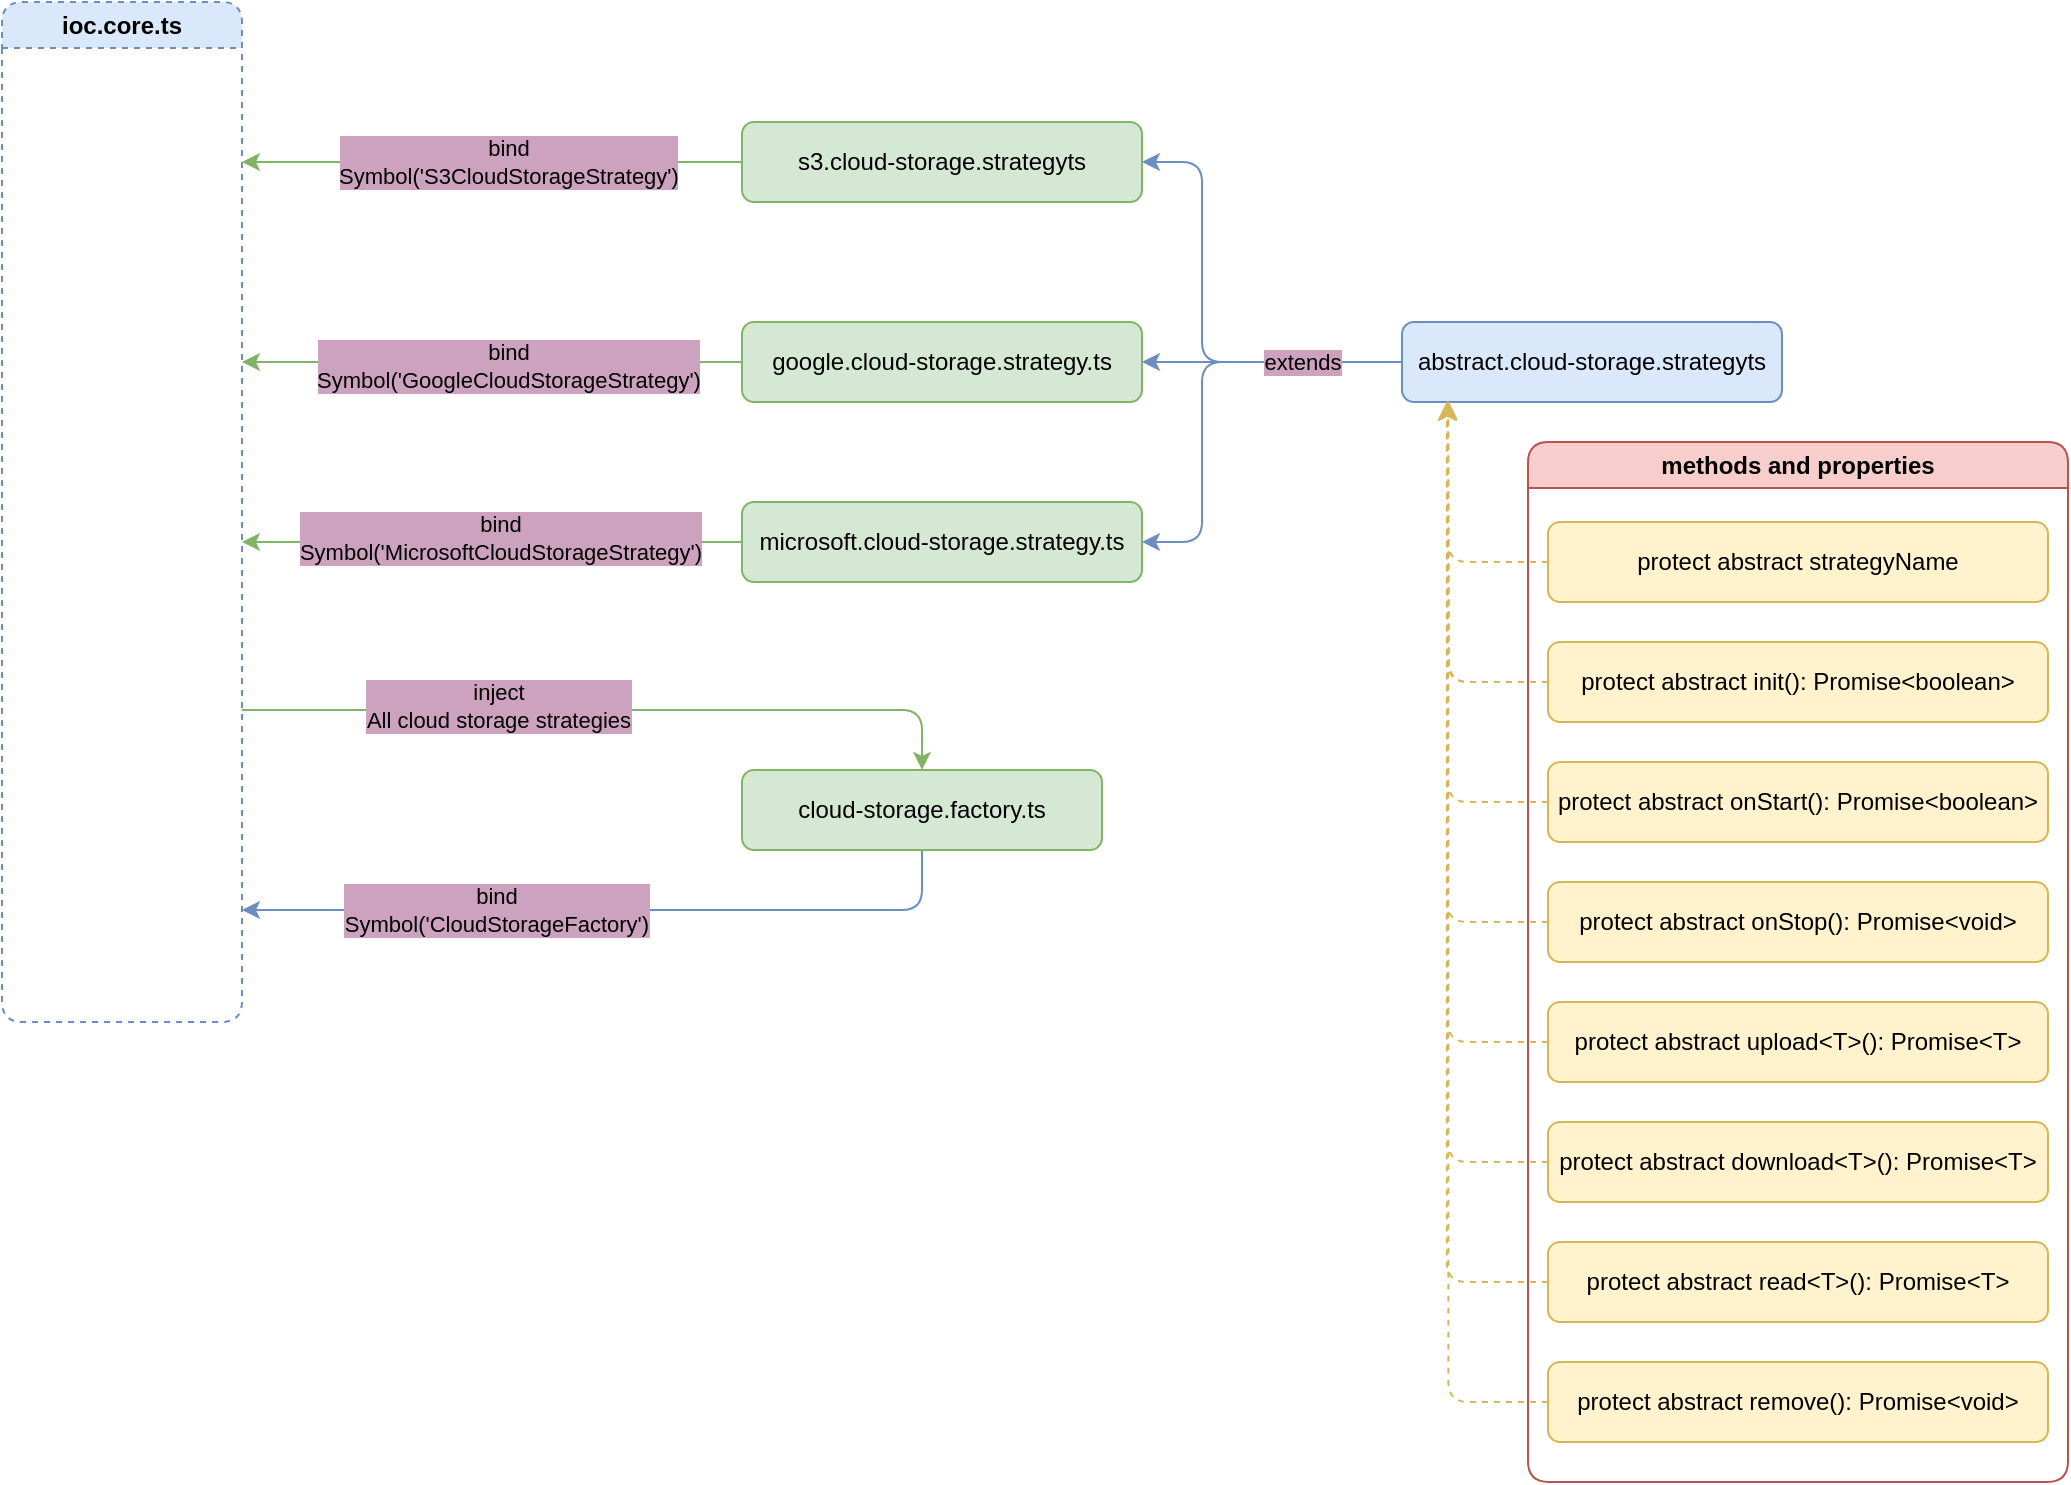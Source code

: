 <mxfile version="21.1.4" type="device">
  <diagram name="Страница 1" id="WoqDAE_oMoKW68vzLQhR">
    <mxGraphModel dx="2000" dy="527" grid="1" gridSize="10" guides="1" tooltips="1" connect="1" arrows="1" fold="1" page="1" pageScale="1" pageWidth="827" pageHeight="1169" math="0" shadow="0">
      <root>
        <mxCell id="0" />
        <mxCell id="1" parent="0" />
        <mxCell id="4fexfYk7WuTx_6H0amcR-1" value="ioc.core.ts" style="swimlane;whiteSpace=wrap;html=1;rounded=1;dashed=1;fillColor=#dae8fc;strokeColor=#6c8ebf;" parent="1" vertex="1">
          <mxGeometry x="-40" y="130" width="120" height="510" as="geometry" />
        </mxCell>
        <mxCell id="4fexfYk7WuTx_6H0amcR-2" style="edgeStyle=orthogonalEdgeStyle;rounded=0;orthogonalLoop=1;jettySize=auto;html=1;fillColor=#d5e8d4;strokeColor=#82b366;" parent="1" source="4fexfYk7WuTx_6H0amcR-4" edge="1">
          <mxGeometry relative="1" as="geometry">
            <mxPoint x="80" y="210" as="targetPoint" />
          </mxGeometry>
        </mxCell>
        <mxCell id="4fexfYk7WuTx_6H0amcR-3" value="bind&lt;br&gt;Symbol(&#39;S3CloudStorageStrategy&#39;)" style="edgeLabel;html=1;align=center;verticalAlign=middle;resizable=0;points=[];labelBackgroundColor=#CDA2BE;" parent="4fexfYk7WuTx_6H0amcR-2" vertex="1" connectable="0">
          <mxGeometry x="-0.066" relative="1" as="geometry">
            <mxPoint as="offset" />
          </mxGeometry>
        </mxCell>
        <mxCell id="4fexfYk7WuTx_6H0amcR-4" value="s3.cloud-storage.strategyts" style="rounded=1;whiteSpace=wrap;html=1;fillColor=#d5e8d4;strokeColor=#82b366;" parent="1" vertex="1">
          <mxGeometry x="330" y="190" width="200" height="40" as="geometry" />
        </mxCell>
        <mxCell id="4fexfYk7WuTx_6H0amcR-5" style="edgeStyle=orthogonalEdgeStyle;rounded=0;orthogonalLoop=1;jettySize=auto;html=1;exitX=0;exitY=0.5;exitDx=0;exitDy=0;fillColor=#d5e8d4;strokeColor=#82b366;" parent="1" source="4fexfYk7WuTx_6H0amcR-6" edge="1">
          <mxGeometry relative="1" as="geometry">
            <mxPoint x="80" y="310" as="targetPoint" />
          </mxGeometry>
        </mxCell>
        <mxCell id="4fexfYk7WuTx_6H0amcR-6" value="google.cloud-storage.strategy.ts" style="rounded=1;whiteSpace=wrap;html=1;fillColor=#d5e8d4;strokeColor=#82b366;" parent="1" vertex="1">
          <mxGeometry x="330" y="290" width="200" height="40" as="geometry" />
        </mxCell>
        <mxCell id="4fexfYk7WuTx_6H0amcR-7" style="edgeStyle=orthogonalEdgeStyle;rounded=0;orthogonalLoop=1;jettySize=auto;html=1;fillColor=#d5e8d4;strokeColor=#82b366;" parent="1" source="4fexfYk7WuTx_6H0amcR-9" edge="1">
          <mxGeometry relative="1" as="geometry">
            <mxPoint x="80" y="400" as="targetPoint" />
            <Array as="points">
              <mxPoint x="220" y="400" />
              <mxPoint x="220" y="400" />
            </Array>
          </mxGeometry>
        </mxCell>
        <mxCell id="4fexfYk7WuTx_6H0amcR-8" value="bind&lt;br&gt;Symbol(&#39;MicrosoftCloudStorageStrategy&#39;)" style="edgeLabel;html=1;align=center;verticalAlign=middle;resizable=0;points=[];labelBackgroundColor=#CDA2BE;" parent="4fexfYk7WuTx_6H0amcR-7" vertex="1" connectable="0">
          <mxGeometry x="0.083" y="-2" relative="1" as="geometry">
            <mxPoint x="14" as="offset" />
          </mxGeometry>
        </mxCell>
        <mxCell id="4fexfYk7WuTx_6H0amcR-9" value="microsoft.cloud-storage.strategy.ts" style="rounded=1;whiteSpace=wrap;html=1;fillColor=#d5e8d4;strokeColor=#82b366;" parent="1" vertex="1">
          <mxGeometry x="330" y="380" width="200" height="40" as="geometry" />
        </mxCell>
        <mxCell id="4fexfYk7WuTx_6H0amcR-10" value="bind&lt;br&gt;Symbol(&#39;GoogleCloudStorageStrategy&#39;)" style="edgeLabel;html=1;align=center;verticalAlign=middle;resizable=0;points=[];labelBackgroundColor=#CDA2BE;" parent="1" vertex="1" connectable="0">
          <mxGeometry x="209.997" y="230" as="geometry">
            <mxPoint x="3" y="82" as="offset" />
          </mxGeometry>
        </mxCell>
        <mxCell id="4fexfYk7WuTx_6H0amcR-11" style="edgeStyle=orthogonalEdgeStyle;rounded=1;orthogonalLoop=1;jettySize=auto;html=1;entryX=1;entryY=0.5;entryDx=0;entryDy=0;fillColor=#dae8fc;strokeColor=#6c8ebf;" parent="1" source="4fexfYk7WuTx_6H0amcR-17" target="4fexfYk7WuTx_6H0amcR-4" edge="1">
          <mxGeometry relative="1" as="geometry">
            <Array as="points">
              <mxPoint x="560" y="310" />
              <mxPoint x="560" y="210" />
            </Array>
          </mxGeometry>
        </mxCell>
        <mxCell id="4fexfYk7WuTx_6H0amcR-12" style="edgeStyle=orthogonalEdgeStyle;rounded=1;orthogonalLoop=1;jettySize=auto;html=1;entryX=1;entryY=0.5;entryDx=0;entryDy=0;fillColor=#dae8fc;strokeColor=#6c8ebf;" parent="1" source="4fexfYk7WuTx_6H0amcR-17" target="4fexfYk7WuTx_6H0amcR-6" edge="1">
          <mxGeometry relative="1" as="geometry" />
        </mxCell>
        <mxCell id="4fexfYk7WuTx_6H0amcR-13" style="edgeStyle=orthogonalEdgeStyle;rounded=1;orthogonalLoop=1;jettySize=auto;html=1;entryX=1;entryY=0.5;entryDx=0;entryDy=0;fillColor=#dae8fc;strokeColor=#6c8ebf;" parent="1" source="4fexfYk7WuTx_6H0amcR-17" target="4fexfYk7WuTx_6H0amcR-9" edge="1">
          <mxGeometry relative="1" as="geometry">
            <Array as="points">
              <mxPoint x="560" y="310" />
              <mxPoint x="560" y="400" />
            </Array>
          </mxGeometry>
        </mxCell>
        <mxCell id="4fexfYk7WuTx_6H0amcR-36" value="extends" style="edgeLabel;html=1;align=center;verticalAlign=middle;resizable=0;points=[];labelBackgroundColor=#CDA2BE;" parent="4fexfYk7WuTx_6H0amcR-13" vertex="1" connectable="0">
          <mxGeometry x="-0.636" relative="1" as="geometry">
            <mxPoint x="-10" as="offset" />
          </mxGeometry>
        </mxCell>
        <mxCell id="4fexfYk7WuTx_6H0amcR-17" value="abstract.cloud-storage.strategyts" style="rounded=1;whiteSpace=wrap;html=1;fillColor=#dae8fc;strokeColor=#6c8ebf;" parent="1" vertex="1">
          <mxGeometry x="660" y="290" width="190" height="40" as="geometry" />
        </mxCell>
        <mxCell id="4fexfYk7WuTx_6H0amcR-18" value="methods and properties" style="swimlane;whiteSpace=wrap;html=1;fillColor=#f8cecc;strokeColor=#b85450;rounded=1;" parent="1" vertex="1">
          <mxGeometry x="723" y="350" width="270" height="520" as="geometry" />
        </mxCell>
        <mxCell id="4fexfYk7WuTx_6H0amcR-19" value="protect abstract strategyName" style="rounded=1;whiteSpace=wrap;html=1;fillColor=#fff2cc;strokeColor=#d6b656;" parent="4fexfYk7WuTx_6H0amcR-18" vertex="1">
          <mxGeometry x="10" y="40" width="250" height="40" as="geometry" />
        </mxCell>
        <mxCell id="4fexfYk7WuTx_6H0amcR-38" value="protect abstract init(): Promise&amp;lt;boolean&amp;gt;" style="rounded=1;whiteSpace=wrap;html=1;fillColor=#fff2cc;strokeColor=#d6b656;" parent="4fexfYk7WuTx_6H0amcR-18" vertex="1">
          <mxGeometry x="10" y="100" width="250" height="40" as="geometry" />
        </mxCell>
        <mxCell id="4fexfYk7WuTx_6H0amcR-46" style="edgeStyle=orthogonalEdgeStyle;rounded=1;orthogonalLoop=1;jettySize=auto;html=1;fillColor=#fff2cc;strokeColor=#d6b656;dashed=1;exitX=0;exitY=0.5;exitDx=0;exitDy=0;" parent="4fexfYk7WuTx_6H0amcR-18" source="4fexfYk7WuTx_6H0amcR-39" edge="1">
          <mxGeometry relative="1" as="geometry">
            <mxPoint x="-40" y="-20" as="targetPoint" />
            <Array as="points">
              <mxPoint x="-40" y="180" />
            </Array>
          </mxGeometry>
        </mxCell>
        <mxCell id="4fexfYk7WuTx_6H0amcR-39" value="protect abstract onStart(): Promise&amp;lt;boolean&amp;gt;" style="rounded=1;whiteSpace=wrap;html=1;fillColor=#fff2cc;strokeColor=#d6b656;" parent="4fexfYk7WuTx_6H0amcR-18" vertex="1">
          <mxGeometry x="10" y="160" width="250" height="40" as="geometry" />
        </mxCell>
        <mxCell id="4fexfYk7WuTx_6H0amcR-40" value="protect abstract onStop(): Promise&amp;lt;void&amp;gt;" style="rounded=1;whiteSpace=wrap;html=1;fillColor=#fff2cc;strokeColor=#d6b656;" parent="4fexfYk7WuTx_6H0amcR-18" vertex="1">
          <mxGeometry x="10" y="220" width="250" height="40" as="geometry" />
        </mxCell>
        <mxCell id="4fexfYk7WuTx_6H0amcR-41" value="protect abstract upload&amp;lt;T&amp;gt;(): Promise&amp;lt;T&amp;gt;" style="rounded=1;whiteSpace=wrap;html=1;fillColor=#fff2cc;strokeColor=#d6b656;" parent="4fexfYk7WuTx_6H0amcR-18" vertex="1">
          <mxGeometry x="10" y="280" width="250" height="40" as="geometry" />
        </mxCell>
        <mxCell id="4fexfYk7WuTx_6H0amcR-49" style="edgeStyle=orthogonalEdgeStyle;rounded=1;orthogonalLoop=1;jettySize=auto;html=1;fillColor=#fff2cc;strokeColor=#d6b656;dashed=1;exitX=0;exitY=0.5;exitDx=0;exitDy=0;" parent="4fexfYk7WuTx_6H0amcR-18" source="4fexfYk7WuTx_6H0amcR-42" edge="1">
          <mxGeometry relative="1" as="geometry">
            <mxPoint x="-40" y="-20" as="targetPoint" />
            <Array as="points">
              <mxPoint x="-40" y="360" />
            </Array>
          </mxGeometry>
        </mxCell>
        <mxCell id="4fexfYk7WuTx_6H0amcR-42" value="protect abstract download&amp;lt;T&amp;gt;(): Promise&amp;lt;T&amp;gt;" style="rounded=1;whiteSpace=wrap;html=1;fillColor=#fff2cc;strokeColor=#d6b656;" parent="4fexfYk7WuTx_6H0amcR-18" vertex="1">
          <mxGeometry x="10" y="340" width="250" height="40" as="geometry" />
        </mxCell>
        <mxCell id="4fexfYk7WuTx_6H0amcR-43" value="protect abstract read&amp;lt;T&amp;gt;(): Promise&amp;lt;T&amp;gt;" style="rounded=1;whiteSpace=wrap;html=1;fillColor=#fff2cc;strokeColor=#d6b656;" parent="4fexfYk7WuTx_6H0amcR-18" vertex="1">
          <mxGeometry x="10" y="400" width="250" height="40" as="geometry" />
        </mxCell>
        <mxCell id="4fexfYk7WuTx_6H0amcR-44" value="protect abstract remove(): Promise&amp;lt;void&amp;gt;" style="rounded=1;whiteSpace=wrap;html=1;fillColor=#fff2cc;strokeColor=#d6b656;" parent="4fexfYk7WuTx_6H0amcR-18" vertex="1">
          <mxGeometry x="10" y="460" width="250" height="40" as="geometry" />
        </mxCell>
        <mxCell id="4fexfYk7WuTx_6H0amcR-22" style="edgeStyle=orthogonalEdgeStyle;rounded=1;orthogonalLoop=1;jettySize=auto;html=1;exitX=0;exitY=0.5;exitDx=0;exitDy=0;fillColor=#fff2cc;strokeColor=#d6b656;dashed=1;entryX=0.125;entryY=0.975;entryDx=0;entryDy=0;entryPerimeter=0;" parent="1" source="4fexfYk7WuTx_6H0amcR-19" target="4fexfYk7WuTx_6H0amcR-17" edge="1">
          <mxGeometry relative="1" as="geometry">
            <mxPoint x="683" y="340" as="targetPoint" />
            <Array as="points">
              <mxPoint x="683" y="410" />
              <mxPoint x="683" y="329" />
            </Array>
          </mxGeometry>
        </mxCell>
        <mxCell id="4fexfYk7WuTx_6H0amcR-23" style="edgeStyle=orthogonalEdgeStyle;rounded=1;orthogonalLoop=1;jettySize=auto;html=1;exitX=0;exitY=0.5;exitDx=0;exitDy=0;fillColor=#fff2cc;strokeColor=#d6b656;dashed=1;" parent="1" target="4fexfYk7WuTx_6H0amcR-17" edge="1">
          <mxGeometry relative="1" as="geometry">
            <mxPoint x="709" y="330" as="targetPoint" />
            <Array as="points">
              <mxPoint x="683" y="470" />
            </Array>
            <mxPoint x="733" y="470.0" as="sourcePoint" />
          </mxGeometry>
        </mxCell>
        <mxCell id="4fexfYk7WuTx_6H0amcR-31" style="edgeStyle=orthogonalEdgeStyle;rounded=1;orthogonalLoop=1;jettySize=auto;html=1;entryX=0.5;entryY=0;entryDx=0;entryDy=0;fillColor=#d5e8d4;strokeColor=#82b366;" parent="1" target="4fexfYk7WuTx_6H0amcR-35" edge="1">
          <mxGeometry relative="1" as="geometry">
            <mxPoint x="80" y="484" as="sourcePoint" />
            <Array as="points">
              <mxPoint x="100" y="483.97" />
              <mxPoint x="420" y="483.97" />
            </Array>
          </mxGeometry>
        </mxCell>
        <mxCell id="4fexfYk7WuTx_6H0amcR-32" value="inject&lt;br&gt;All cloud storage strategies" style="edgeLabel;html=1;align=center;verticalAlign=middle;resizable=0;points=[];labelBackgroundColor=#CDA2BE;" parent="4fexfYk7WuTx_6H0amcR-31" vertex="1" connectable="0">
          <mxGeometry x="-0.187" y="2" relative="1" as="geometry">
            <mxPoint x="-23" as="offset" />
          </mxGeometry>
        </mxCell>
        <mxCell id="4fexfYk7WuTx_6H0amcR-33" style="edgeStyle=orthogonalEdgeStyle;rounded=1;orthogonalLoop=1;jettySize=auto;html=1;exitX=0.5;exitY=1;exitDx=0;exitDy=0;fillColor=#dae8fc;strokeColor=#6c8ebf;" parent="1" source="4fexfYk7WuTx_6H0amcR-35" edge="1">
          <mxGeometry relative="1" as="geometry">
            <mxPoint x="80" y="584" as="targetPoint" />
            <Array as="points">
              <mxPoint x="420" y="583.97" />
              <mxPoint x="100" y="583.97" />
            </Array>
          </mxGeometry>
        </mxCell>
        <mxCell id="4fexfYk7WuTx_6H0amcR-34" value="bind&lt;br&gt;Symbol(&#39;CloudStorageFactory&#39;)" style="edgeLabel;html=1;align=center;verticalAlign=middle;resizable=0;points=[];labelBackgroundColor=#CDA2BE;" parent="4fexfYk7WuTx_6H0amcR-33" vertex="1" connectable="0">
          <mxGeometry x="0.337" y="4" relative="1" as="geometry">
            <mxPoint x="4" y="-4" as="offset" />
          </mxGeometry>
        </mxCell>
        <mxCell id="4fexfYk7WuTx_6H0amcR-35" value="cloud-storage.factory.ts" style="rounded=1;whiteSpace=wrap;html=1;fillColor=#d5e8d4;strokeColor=#82b366;" parent="1" vertex="1">
          <mxGeometry x="330" y="513.97" width="180" height="40" as="geometry" />
        </mxCell>
        <mxCell id="4fexfYk7WuTx_6H0amcR-45" style="edgeStyle=orthogonalEdgeStyle;rounded=1;orthogonalLoop=1;jettySize=auto;html=1;exitX=0;exitY=0.5;exitDx=0;exitDy=0;fillColor=#fff2cc;strokeColor=#d6b656;dashed=1;" parent="1" source="4fexfYk7WuTx_6H0amcR-38" edge="1">
          <mxGeometry relative="1" as="geometry">
            <mxPoint x="683" y="330" as="targetPoint" />
          </mxGeometry>
        </mxCell>
        <mxCell id="4fexfYk7WuTx_6H0amcR-47" style="edgeStyle=orthogonalEdgeStyle;rounded=1;orthogonalLoop=1;jettySize=auto;html=1;entryX=0.119;entryY=1.01;entryDx=0;entryDy=0;entryPerimeter=0;exitX=0;exitY=0.5;exitDx=0;exitDy=0;fillColor=#fff2cc;strokeColor=#d6b656;dashed=1;" parent="1" source="4fexfYk7WuTx_6H0amcR-40" target="4fexfYk7WuTx_6H0amcR-17" edge="1">
          <mxGeometry relative="1" as="geometry" />
        </mxCell>
        <mxCell id="4fexfYk7WuTx_6H0amcR-48" style="edgeStyle=orthogonalEdgeStyle;rounded=1;orthogonalLoop=1;jettySize=auto;html=1;entryX=0.121;entryY=1.006;entryDx=0;entryDy=0;entryPerimeter=0;exitX=0;exitY=0.5;exitDx=0;exitDy=0;fillColor=#fff2cc;strokeColor=#d6b656;dashed=1;" parent="1" source="4fexfYk7WuTx_6H0amcR-41" target="4fexfYk7WuTx_6H0amcR-17" edge="1">
          <mxGeometry relative="1" as="geometry" />
        </mxCell>
        <mxCell id="4fexfYk7WuTx_6H0amcR-50" style="edgeStyle=orthogonalEdgeStyle;rounded=1;orthogonalLoop=1;jettySize=auto;html=1;entryX=0.118;entryY=1;entryDx=0;entryDy=0;entryPerimeter=0;exitX=0;exitY=0.5;exitDx=0;exitDy=0;dashed=1;fillColor=#fff2cc;strokeColor=#d6b656;" parent="1" source="4fexfYk7WuTx_6H0amcR-43" target="4fexfYk7WuTx_6H0amcR-17" edge="1">
          <mxGeometry relative="1" as="geometry" />
        </mxCell>
        <mxCell id="4fexfYk7WuTx_6H0amcR-51" style="edgeStyle=orthogonalEdgeStyle;rounded=1;orthogonalLoop=1;jettySize=auto;html=1;entryX=0.122;entryY=0.996;entryDx=0;entryDy=0;entryPerimeter=0;exitX=0;exitY=0.5;exitDx=0;exitDy=0;fillColor=#fff2cc;strokeColor=#d6b656;dashed=1;" parent="1" source="4fexfYk7WuTx_6H0amcR-44" target="4fexfYk7WuTx_6H0amcR-17" edge="1">
          <mxGeometry relative="1" as="geometry" />
        </mxCell>
      </root>
    </mxGraphModel>
  </diagram>
</mxfile>
